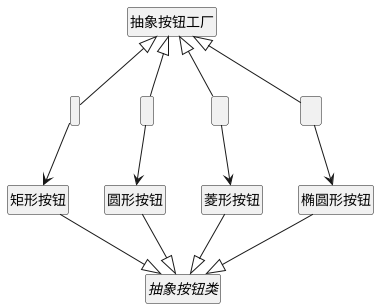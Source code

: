 @startuml 

skinparam DefaultFontName PingFangSC-Regular

abstract class 抽象按钮类

抽象按钮工厂 <|-down- " "
抽象按钮工厂 <|-down- "  "
抽象按钮工厂 <|-down- "   "
抽象按钮工厂 <|-down- "    "

" " -down-> 矩形按钮
"  " -down-> 圆形按钮
"   "  -down-> 菱形按钮
"    " -down-> 椭圆形按钮

矩形按钮 -down-|> 抽象按钮类
圆形按钮 -down-|> 抽象按钮类
菱形按钮 -down-|> 抽象按钮类
椭圆形按钮 -down-|> 抽象按钮类

hide circle
hide methods
hide members

@enduml